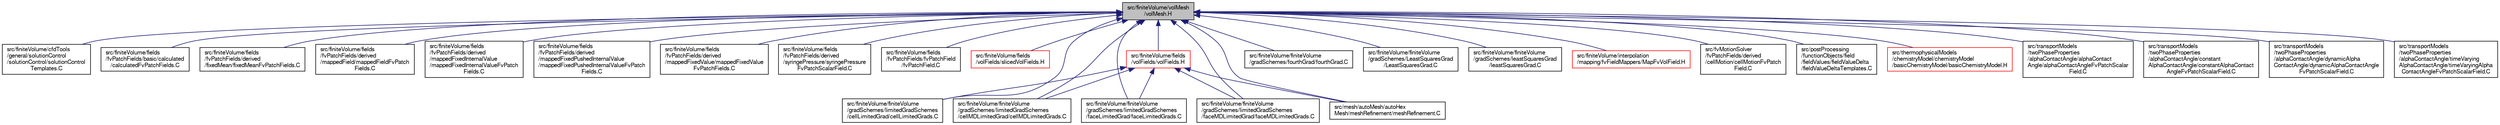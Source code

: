digraph "src/finiteVolume/volMesh/volMesh.H"
{
  bgcolor="transparent";
  edge [fontname="FreeSans",fontsize="10",labelfontname="FreeSans",labelfontsize="10"];
  node [fontname="FreeSans",fontsize="10",shape=record];
  Node269 [label="src/finiteVolume/volMesh\l/volMesh.H",height=0.2,width=0.4,color="black", fillcolor="grey75", style="filled", fontcolor="black"];
  Node269 -> Node270 [dir="back",color="midnightblue",fontsize="10",style="solid",fontname="FreeSans"];
  Node270 [label="src/finiteVolume/cfdTools\l/general/solutionControl\l/solutionControl/solutionControl\lTemplates.C",height=0.2,width=0.4,color="black",URL="$a01352.html"];
  Node269 -> Node271 [dir="back",color="midnightblue",fontsize="10",style="solid",fontname="FreeSans"];
  Node271 [label="src/finiteVolume/fields\l/fvPatchFields/basic/calculated\l/calculatedFvPatchFields.C",height=0.2,width=0.4,color="black",URL="$a01421.html"];
  Node269 -> Node272 [dir="back",color="midnightblue",fontsize="10",style="solid",fontname="FreeSans"];
  Node272 [label="src/finiteVolume/fields\l/fvPatchFields/derived\l/fixedMean/fixedMeanFvPatchFields.C",height=0.2,width=0.4,color="black",URL="$a01913.html"];
  Node269 -> Node273 [dir="back",color="midnightblue",fontsize="10",style="solid",fontname="FreeSans"];
  Node273 [label="src/finiteVolume/fields\l/fvPatchFields/derived\l/mappedField/mappedFieldFvPatch\lFields.C",height=0.2,width=0.4,color="black",URL="$a02015.html"];
  Node269 -> Node274 [dir="back",color="midnightblue",fontsize="10",style="solid",fontname="FreeSans"];
  Node274 [label="src/finiteVolume/fields\l/fvPatchFields/derived\l/mappedFixedInternalValue\l/mappedFixedInternalValueFvPatch\lFields.C",height=0.2,width=0.4,color="black",URL="$a02036.html"];
  Node269 -> Node275 [dir="back",color="midnightblue",fontsize="10",style="solid",fontname="FreeSans"];
  Node275 [label="src/finiteVolume/fields\l/fvPatchFields/derived\l/mappedFixedPushedInternalValue\l/mappedFixedPushedInternalValueFvPatch\lFields.C",height=0.2,width=0.4,color="black",URL="$a02051.html"];
  Node269 -> Node276 [dir="back",color="midnightblue",fontsize="10",style="solid",fontname="FreeSans"];
  Node276 [label="src/finiteVolume/fields\l/fvPatchFields/derived\l/mappedFixedValue/mappedFixedValue\lFvPatchFields.C",height=0.2,width=0.4,color="black",URL="$a02066.html"];
  Node269 -> Node277 [dir="back",color="midnightblue",fontsize="10",style="solid",fontname="FreeSans"];
  Node277 [label="src/finiteVolume/fields\l/fvPatchFields/derived\l/syringePressure/syringePressure\lFvPatchScalarField.C",height=0.2,width=0.4,color="black",URL="$a02264.html"];
  Node269 -> Node278 [dir="back",color="midnightblue",fontsize="10",style="solid",fontname="FreeSans"];
  Node278 [label="src/finiteVolume/fields\l/fvPatchFields/fvPatchField\l/fvPatchField.C",height=0.2,width=0.4,color="black",URL="$a02462.html"];
  Node269 -> Node279 [dir="back",color="midnightblue",fontsize="10",style="solid",fontname="FreeSans"];
  Node279 [label="src/finiteVolume/fields\l/volFields/slicedVolFields.H",height=0.2,width=0.4,color="red",URL="$a02741.html"];
  Node269 -> Node295 [dir="back",color="midnightblue",fontsize="10",style="solid",fontname="FreeSans"];
  Node295 [label="src/finiteVolume/fields\l/volFields/volFields.H",height=0.2,width=0.4,color="red",URL="$a02750.html"];
  Node295 -> Node476 [dir="back",color="midnightblue",fontsize="10",style="solid",fontname="FreeSans"];
  Node476 [label="src/finiteVolume/finiteVolume\l/gradSchemes/limitedGradSchemes\l/cellLimitedGrad/cellLimitedGrads.C",height=0.2,width=0.4,color="black",URL="$a03161.html"];
  Node295 -> Node477 [dir="back",color="midnightblue",fontsize="10",style="solid",fontname="FreeSans"];
  Node477 [label="src/finiteVolume/finiteVolume\l/gradSchemes/limitedGradSchemes\l/cellMDLimitedGrad/cellMDLimitedGrads.C",height=0.2,width=0.4,color="black",URL="$a03167.html"];
  Node295 -> Node478 [dir="back",color="midnightblue",fontsize="10",style="solid",fontname="FreeSans"];
  Node478 [label="src/finiteVolume/finiteVolume\l/gradSchemes/limitedGradSchemes\l/faceLimitedGrad/faceLimitedGrads.C",height=0.2,width=0.4,color="black",URL="$a03173.html"];
  Node295 -> Node479 [dir="back",color="midnightblue",fontsize="10",style="solid",fontname="FreeSans"];
  Node479 [label="src/finiteVolume/finiteVolume\l/gradSchemes/limitedGradSchemes\l/faceMDLimitedGrad/faceMDLimitedGrads.C",height=0.2,width=0.4,color="black",URL="$a03179.html"];
  Node295 -> Node1128 [dir="back",color="midnightblue",fontsize="10",style="solid",fontname="FreeSans"];
  Node1128 [label="src/mesh/autoMesh/autoHex\lMesh/meshRefinement/meshRefinement.C",height=0.2,width=0.4,color="black",URL="$a06917.html"];
  Node269 -> Node1389 [dir="back",color="midnightblue",fontsize="10",style="solid",fontname="FreeSans"];
  Node1389 [label="src/finiteVolume/finiteVolume\l/gradSchemes/fourthGrad/fourthGrad.C",height=0.2,width=0.4,color="black",URL="$a03095.html"];
  Node269 -> Node645 [dir="back",color="midnightblue",fontsize="10",style="solid",fontname="FreeSans"];
  Node645 [label="src/finiteVolume/finiteVolume\l/gradSchemes/LeastSquaresGrad\l/LeastSquaresGrad.C",height=0.2,width=0.4,color="black",URL="$a03122.html"];
  Node269 -> Node1392 [dir="back",color="midnightblue",fontsize="10",style="solid",fontname="FreeSans"];
  Node1392 [label="src/finiteVolume/finiteVolume\l/gradSchemes/leastSquaresGrad\l/leastSquaresGrad.C",height=0.2,width=0.4,color="black",URL="$a03140.html"];
  Node269 -> Node476 [dir="back",color="midnightblue",fontsize="10",style="solid",fontname="FreeSans"];
  Node269 -> Node477 [dir="back",color="midnightblue",fontsize="10",style="solid",fontname="FreeSans"];
  Node269 -> Node478 [dir="back",color="midnightblue",fontsize="10",style="solid",fontname="FreeSans"];
  Node269 -> Node479 [dir="back",color="midnightblue",fontsize="10",style="solid",fontname="FreeSans"];
  Node269 -> Node1741 [dir="back",color="midnightblue",fontsize="10",style="solid",fontname="FreeSans"];
  Node1741 [label="src/finiteVolume/interpolation\l/mapping/fvFieldMappers/MapFvVolField.H",height=0.2,width=0.4,color="red",URL="$a03869.html",tooltip="Map volume internal field on topology change. This is a partial template specialisation, see MapGeometricFields. "];
  Node269 -> Node1744 [dir="back",color="midnightblue",fontsize="10",style="solid",fontname="FreeSans"];
  Node1744 [label="src/fvMotionSolver\l/fvPatchFields/derived\l/cellMotion/cellMotionFvPatch\lField.C",height=0.2,width=0.4,color="black",URL="$a04427.html"];
  Node269 -> Node1128 [dir="back",color="midnightblue",fontsize="10",style="solid",fontname="FreeSans"];
  Node269 -> Node1745 [dir="back",color="midnightblue",fontsize="10",style="solid",fontname="FreeSans"];
  Node1745 [label="src/postProcessing\l/functionObjects/field\l/fieldValues/fieldValueDelta\l/fieldValueDeltaTemplates.C",height=0.2,width=0.4,color="black",URL="$a13337.html"];
  Node269 -> Node1746 [dir="back",color="midnightblue",fontsize="10",style="solid",fontname="FreeSans"];
  Node1746 [label="src/thermophysicalModels\l/chemistryModel/chemistryModel\l/basicChemistryModel/basicChemistryModel.H",height=0.2,width=0.4,color="red",URL="$a15485.html"];
  Node269 -> Node1748 [dir="back",color="midnightblue",fontsize="10",style="solid",fontname="FreeSans"];
  Node1748 [label="src/transportModels\l/twoPhaseProperties\l/alphaContactAngle/alphaContact\lAngle/alphaContactAngleFvPatchScalar\lField.C",height=0.2,width=0.4,color="black",URL="$a39725.html"];
  Node269 -> Node1661 [dir="back",color="midnightblue",fontsize="10",style="solid",fontname="FreeSans"];
  Node1661 [label="src/transportModels\l/twoPhaseProperties\l/alphaContactAngle/constant\lAlphaContactAngle/constantAlphaContact\lAngleFvPatchScalarField.C",height=0.2,width=0.4,color="black",URL="$a16883.html"];
  Node269 -> Node1663 [dir="back",color="midnightblue",fontsize="10",style="solid",fontname="FreeSans"];
  Node1663 [label="src/transportModels\l/twoPhaseProperties\l/alphaContactAngle/dynamicAlpha\lContactAngle/dynamicAlphaContactAngle\lFvPatchScalarField.C",height=0.2,width=0.4,color="black",URL="$a16889.html"];
  Node269 -> Node1665 [dir="back",color="midnightblue",fontsize="10",style="solid",fontname="FreeSans"];
  Node1665 [label="src/transportModels\l/twoPhaseProperties\l/alphaContactAngle/timeVarying\lAlphaContactAngle/timeVaryingAlpha\lContactAngleFvPatchScalarField.C",height=0.2,width=0.4,color="black",URL="$a16895.html"];
}
